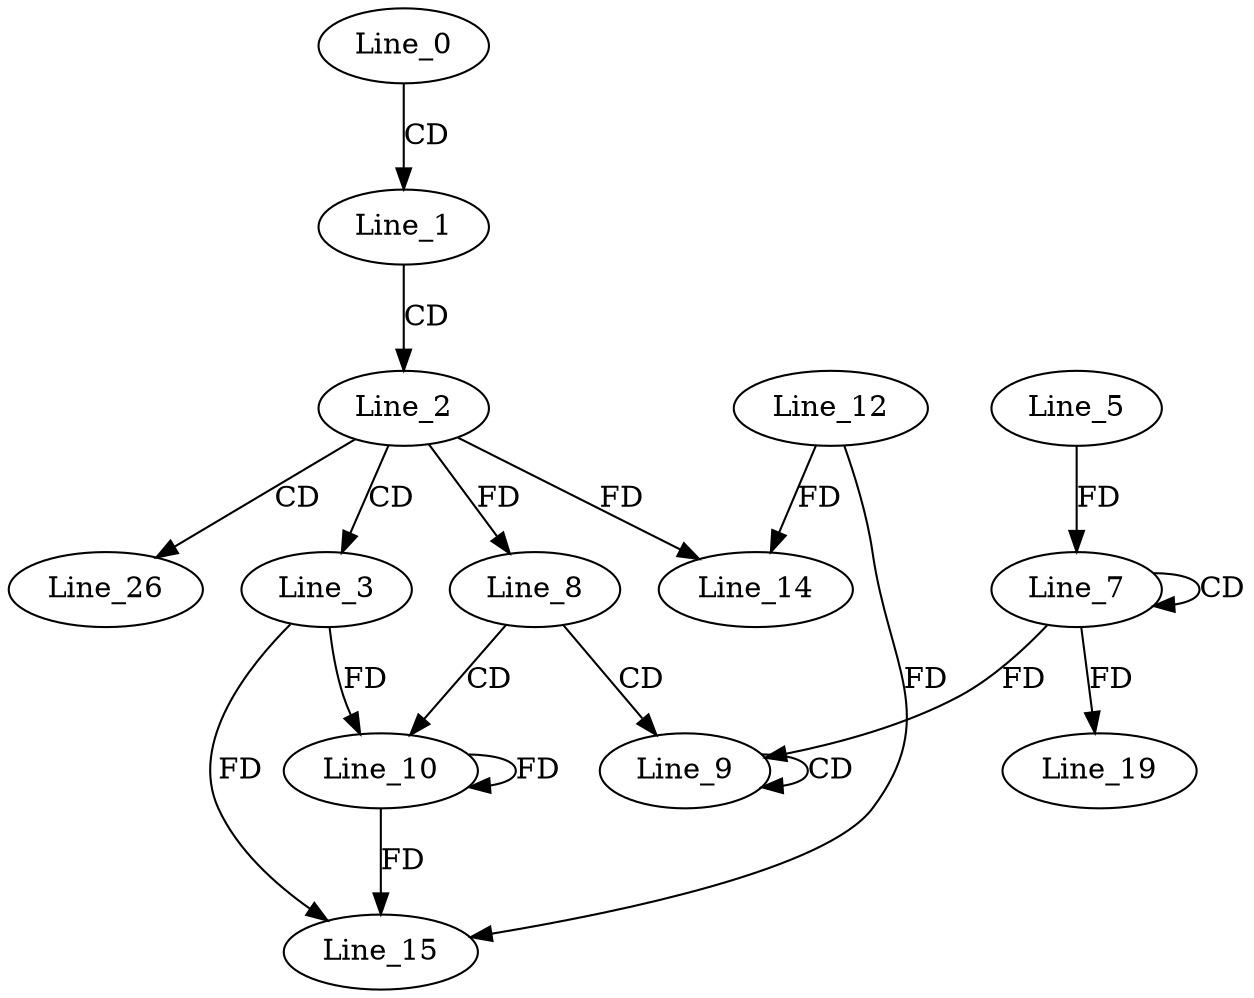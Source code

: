 digraph G {
  Line_0;
  Line_1;
  Line_2;
  Line_3;
  Line_7;
  Line_7;
  Line_5;
  Line_8;
  Line_9;
  Line_9;
  Line_10;
  Line_12;
  Line_14;
  Line_15;
  Line_19;
  Line_26;
  Line_0 -> Line_1 [ label="CD" ];
  Line_1 -> Line_2 [ label="CD" ];
  Line_2 -> Line_3 [ label="CD" ];
  Line_7 -> Line_7 [ label="CD" ];
  Line_5 -> Line_7 [ label="FD" ];
  Line_2 -> Line_8 [ label="FD" ];
  Line_8 -> Line_9 [ label="CD" ];
  Line_9 -> Line_9 [ label="CD" ];
  Line_7 -> Line_9 [ label="FD" ];
  Line_8 -> Line_10 [ label="CD" ];
  Line_3 -> Line_10 [ label="FD" ];
  Line_10 -> Line_10 [ label="FD" ];
  Line_12 -> Line_14 [ label="FD" ];
  Line_2 -> Line_14 [ label="FD" ];
  Line_12 -> Line_15 [ label="FD" ];
  Line_3 -> Line_15 [ label="FD" ];
  Line_10 -> Line_15 [ label="FD" ];
  Line_7 -> Line_19 [ label="FD" ];
  Line_2 -> Line_26 [ label="CD" ];
}
